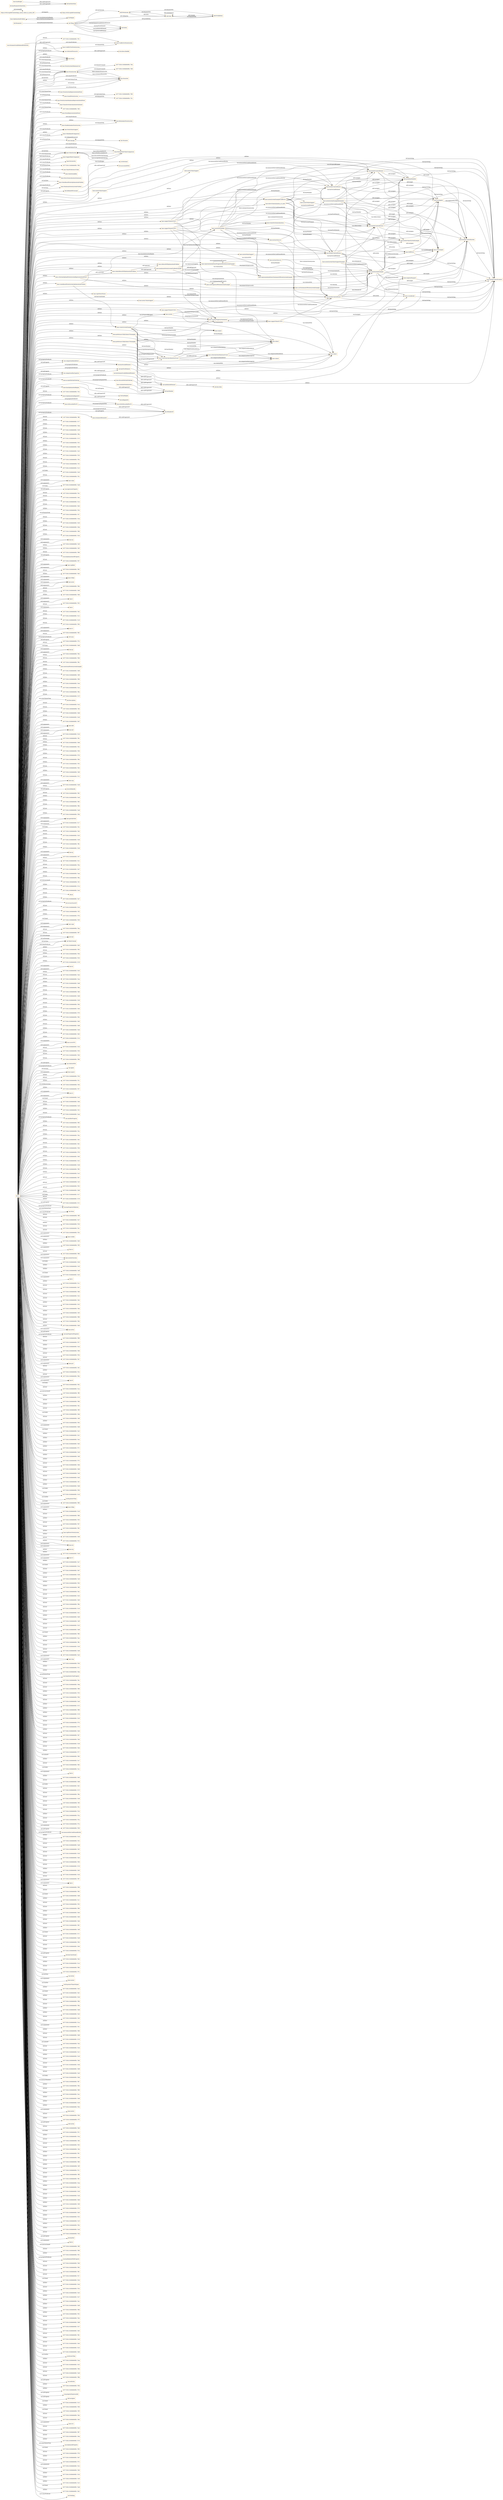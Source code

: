 digraph ar2dtool_diagram { 
rankdir=LR;
size="1501"
node [shape = rectangle, color="orange"]; "base:ConflictFreeNormSystem" "base:Norm" "base:NormSystemMinimumCost" "odrl:Permission" "-3d7732d4:18c8de8e80b:-7fcc" "base:NormSystem" "base:NormSystemRepresentationPower" "base:SoundNormSystem" "base:NormSystemMaximumRepresentationPower" "base:TransitiveGeneralizationStatement" "-3d7732d4:18c8de8e80b:-7fe0" "base:NormRepresentationPower" "base:NonRedundantNormSystem" "-3d7732d4:18c8de8e80b:-7fd0" "dul:Parameter" "base:NormValueSupport" "base:UtilityBasedComparison" "dul:Concept" "base:ValueSystem" "base:SupportRateComponent" "base:NormNet" "base:Exclusivity" "-3d7732d4:18c8de8e80b:-7fd4" "base:PartialOrderValueComparison" "base:ValuePreferenceUtility" "base:Substitutability" "base:RedundantNormSystem" "base:DirectGeneralizationStatement" "base:ValueBasedNormOptimizationProblem" "base:OptimizationProblem" "base:ConflictiveNormSystem" "base:MaximumNormSystemProblem" "odrl:Duty" "odrl:Prohibition" ; /*classes style*/
	"dul:isRelatedToConcept" -> "dul:associatedWith" [ label = "rdfs:subPropertyOf" ];
	"base:problemModeller" -> "base:borderControlContext" [ label = "dul:hasSetting" ];
	"base:normSystemExampleRedundant" -> "base:borderControlNorm5" [ label = "dul:hasMember" ];
	"base:normSystemExampleRedundant" -> "base:borderValueSystemExample" [ label = "vae:reflectsValue" ];
	"base:normSystemExampleRedundant" -> "base:borderControlNorm3" [ label = "dul:hasMember" ];
	"base:normSystemExampleRedundant" -> "base:borderControlContext" [ label = "dul:hasSetting" ];
	"base:normSystemExampleRedundant" -> "base:localAgent" [ label = "odrl:assignee" ];
	"base:normSystemExampleRedundant" -> "base:problemModeller" [ label = "odrl:assigner" ];
	"base:normSystemExampleRedundant" -> "base:visitorAgent" [ label = "odrl:assignee" ];
	"base:normSystemExampleRedundant" -> "base:borderControlSystem" [ label = "odrl:target" ];
	"base:preferenceUtilityValue2VSexample" -> "base:value2" [ label = "vae:relationWith" ];
	"base:preferenceUtilityValue2VSexample" -> "base:societyPropertyStatements" [ label = "vae:propertyExpressedAt" ];
	"base:preferenceUtilityValue2VSexample" -> "base:vsPartialOrderRelationsFrom1" [ label = "vae:isPropertyOfInferiorOf" ];
	"base:NormSystem" -> "-3d7732d4:18c8de8e80b:-7fe8" [ label = "owl:disjointUnionOf" ];
	"base:NormSystem" -> "-3d7732d4:18c8de8e80b:-7fea" [ label = "owl:disjointUnionOf" ];
	"base:supportValueN2ToV1" -> "base:value1" [ label = "vae:relationWith" ];
	"base:supportValueN2ToV1" -> "base:societyPropertyStatements" [ label = "vae:propertyExpressedAt" ];
	"base:supportValueN2ToV1" -> "base:borderControlNorm5" [ label = "vae:measuredOnConditionedEntity" ];
	"base:supportValueN2ToV1" -> "base:borderControlNorm4" [ label = "vae:measuredOnConditionedEntity" ];
	"base:supportValueN2ToV1" -> "base:borderControlNorm3" [ label = "vae:measuredOnConditionedEntity" ];
	"base:supportValueN2ToV1" -> "base:borderControlNorm2" [ label = "vae:measuredOnConditionedEntity" ];
	"base:borderControlNorm3" -> "base:borderControlContext" [ label = "dul:hasSetting" ];
	"base:borderControlNorm3" -> "base:fulfilForm" [ label = "odrl:action" ];
	"base:borderControlNorm3" -> "base:problemModeller" [ label = "odrl:assigner" ];
	"base:borderControlNorm3" -> "base:borderControlSystem" [ label = "odrl:target" ];
	"base:borderControlNorm3" -> "base:visitorAgent" [ label = "odrl:assignee" ];
	"base:borderControlNorm3" -> "base:localAgent" [ label = "odrl:assignee" ];
	"vae:comparisonHasInferior" -> "vae:hasSecondElement" [ label = "rdfs:subPropertyOf" ];
	"base:normSystemValueSupportExample" -> "base:normSystemExample" [ label = "vae:measuredOnConditionedEntity" ];
	"dul:Concept" -> "dul:Situation" [ label = "owl:disjointWith" ];
	"base:borderControlSystem" -> "base:borderControlContext" [ label = "dul:hasSetting" ];
	"base:maximumNormSystemProblemExample" -> "base:normNetExample" [ label = "base:hasOptimizationRegion" ];
	"base:maximumNormSystemProblemExample" -> "base:representationPowerPropertyOfNormSystemExample" [ label = "vae:expressesProperty" ];
	"base:maximumNormSystemProblemExample" -> "base:costPropertyOfNormSystemExample" [ label = "vae:expressesProperty" ];
	"base:representationPowerStatementOfNormSystemExample" -> "base:normSystemExample" [ label = "vae:onEntity" ];
	"base:representationPowerStatementOfNormSystemExample" -> "base:normSystemExample" [ label = "vae:interpretationOn" ];
	"base:vsPartialOrderRelationsFrom1" -> "base:value1" [ label = "vae:comparisonHasSuperior" ];
	"base:vsPartialOrderRelationsFrom1" -> "base:value4" [ label = "vae:comparisonHasInferior" ];
	"base:vsPartialOrderRelationsFrom1" -> "base:value3" [ label = "vae:comparisonHasInferior" ];
	"base:vsPartialOrderRelationsFrom1" -> "base:value2" [ label = "vae:comparisonHasInferior" ];
	"base:vsPartialOrderRelationsFrom1" -> "base:vsPartialOrderRelationsFrom4" [ label = "owl:differentFrom" ];
	"base:representationPowerPropertyOfNormSystemExample" -> "base:normSystemExample" [ label = "vae:relationWith" ];
	"base:representationPowerPropertyOfNormSystemExample" -> "base:representationPowerStatementOfNormSystemExample" [ label = "vae:propertyExpressedAt" ];
	"base:representationPowerPropertyOfNormSystemExample" -> "base:representationPowerPropertyOfNormSystemExample" [ label = "vae:isOptimizationOfProperty" ];
	"base:registerPassport" -> "base:borderControlContext" [ label = "dul:hasSetting" ];
	"https://w3id.org/def/vaeontology_moral_values_in_norm_DM" -> "https://w3id.org/def/vaeontology" [ label = "owl:imports" ];
	"https://w3id.org/def/vaeontology_moral_values_in_norm_DM" -> "https://w3id.org/def/vaeontology_moral_values_in_norm_DM" [ label = "owl:versionIRI" ];
	"vae:hasSymmetricallyRelatedElement" -> "vae:hasRelatedElement" [ label = "rdfs:subPropertyOf" ];
	"base:containsNormSystem" -> "dul:hasMember" [ label = "rdfs:subPropertyOf" ];
	"base:borderControlNorm2" -> "base:problemModeller" [ label = "odrl:assigner" ];
	"base:borderControlNorm2" -> "base:localAgent" [ label = "odrl:assignee" ];
	"base:borderControlNorm2" -> "base:visitorAgent" [ label = "odrl:assignee" ];
	"base:borderControlNorm2" -> "base:borderControlSystem" [ label = "odrl:target" ];
	"base:borderControlNorm2" -> "base:registerPassport" [ label = "odrl:action" ];
	"base:borderControlNorm2" -> "base:borderControlContext" [ label = "dul:hasSetting" ];
	"base:exclusivityn1n3" -> "base:borderControlNorm3" [ label = "vae:hasSecondElement" ];
	"base:exclusivityn1n3" -> "base:borderControlNorm1" [ label = "vae:hasFirstElement" ];
	"vae:hasFirstElement" -> "vae:hasRelatedElement" [ label = "rdfs:subPropertyOf" ];
	"base:hasOptimizationRegion" -> "dul:hasRegion" [ label = "rdfs:subPropertyOf" ];
	"base:valueBasedNormSystemOptimizationProblem" -> "base:normNetExample" [ label = "base:hasOptimizationRegion" ];
	"base:valueBasedNormSystemOptimizationProblem" -> "base:valueSystemExample" [ label = "dul:hasConstituent" ];
	"base:preferenceUtilityValue1VSexample" -> "base:value1" [ label = "vae:relationWith" ];
	"base:preferenceUtilityValue1VSexample" -> "base:societyPropertyStatements" [ label = "vae:propertyExpressedAt" ];
	"base:preferenceUtilityValue1VSexample" -> "base:vsPartialOrderRelationsFrom1" [ label = "vae:isPropertyOfSuperiorOf" ];
	"base:normNetExample" -> "base:normSystemExample" [ label = "base:containsNormSystem" ];
	"base:normNetExample" -> "base:normSystemExampleRedundant" [ label = "base:containsNormSystem" ];
	"base:normNetExample" -> "base:borderControlNorm3" [ label = "dul:hasMember" ];
	"base:normNetExample" -> "base:borderControlNorm1" [ label = "dul:hasMember" ];
	"base:normNetExample" -> "base:borderControlNorm5" [ label = "dul:hasMember" ];
	"base:normNetExample" -> "base:problemModeller" [ label = "vae:isProposedByAgent" ];
	"base:normNetExample" -> "base:borderControlNorm2" [ label = "dul:hasMember" ];
	"base:normNetExample" -> "base:transitiveGeneralizations" [ label = "dul:hasMember" ];
	"base:normNetExample" -> "base:borderControlNorm4" [ label = "dul:hasMember" ];
	"base:normNetExample" -> "base:borderControlContext" [ label = "dul:hasSetting" ];
	"base:normNetExample" -> "base:normSystemExampleConflictive" [ label = "base:containsNormSystem" ];
	"base:normNetExample" -> "base:exclusivityn1n2" [ label = "dul:hasMember" ];
	"base:costStatementOfNormSystemExample" -> "base:normSystemExample" [ label = "vae:onEntity" ];
	"base:costStatementOfNormSystemExample" -> "base:normSystemExample" [ label = "vae:interpretationOn" ];
	"vae:isRelatedElementIn" -> "dul:isDescribedBy" [ label = "rdfs:subPropertyOf" ];
	"base:society" -> "base:societyPropertyStatements" [ label = "vae:proposesStatement" ];
	"base:society" -> "base:borderControlSystem" [ label = "vae:hasAgent" ];
	"base:SoundNormSystem" -> "-3d7732d4:18c8de8e80b:-7fcc" [ label = "owl:disjointWith" ];
	"base:SoundNormSystem" -> "-3d7732d4:18c8de8e80b:-7fd0" [ label = "owl:equivalentClass" ];
	"base:borderControlNorm1" -> "base:localAgent" [ label = "odrl:assignee" ];
	"base:borderControlNorm1" -> "base:borderControlContext" [ label = "dul:hasSetting" ];
	"base:borderControlNorm1" -> "base:visitorAgent" [ label = "odrl:assignee" ];
	"base:borderControlNorm1" -> "base:crossBorder" [ label = "odrl:action" ];
	"base:borderControlNorm1" -> "base:problemModeller" [ label = "odrl:assigner" ];
	"base:borderControlNorm1" -> "base:borderControlSystem" [ label = "odrl:target" ];
	"base:borderControlNorm1" -> "base:normSystemExample" [ label = "dul:isMemberOf" ];
	"base:exclusivityn1n2" -> "base:borderControlNorm2" [ label = "vae:hasSecondElement" ];
	"base:exclusivityn1n2" -> "base:borderControlNorm1" [ label = "vae:hasFirstElement" ];
	"base:isOptimizationRegionFor" -> "dul:isRegionFor" [ label = "rdfs:subPropertyOf" ];
	"base:valueSystemExample" -> "base:vsPartialOrderRelationsFrom1" [ label = "dul:hasMember" ];
	"base:valueSystemExample" -> "base:value3" [ label = "dul:hasMember" ];
	"base:valueSystemExample" -> "base:value4" [ label = "dul:hasMember" ];
	"base:valueSystemExample" -> "base:vsPartialOrderRelationsFrom1" [ label = "base:acceptsPartialOrdering" ];
	"base:valueSystemExample" -> "base:value1" [ label = "dul:hasMember" ];
	"base:valueSystemExample" -> "base:society" [ label = "vae:isProposedByAgent" ];
	"base:valueSystemExample" -> "base:value2" [ label = "dul:hasMember" ];
	"base:valueSystemExample" -> "base:vsPartialOrderRelationsFrom4" [ label = "dul:hasMember" ];
	"vae:hasSecondElement" -> "vae:hasRelatedElement" [ label = "rdfs:subPropertyOf" ];
	"base:fulfilForm" -> "base:visitorAgent" [ label = "vae:madeByAgent" ];
	"base:fulfilForm" -> "base:borderControlContext" [ label = "dul:hasSetting" ];
	"base:fulfilForm" -> "base:localAgent" [ label = "dul:hasParticipant" ];
	"vae:hasRelatedElement" -> "dul:describes" [ label = "rdfs:subPropertyOf" ];
	"base:hasBudget" -> "dul:hasDataValue" [ label = "rdfs:subPropertyOf" ];
	"base:isDiscardedForVS" -> "base:isNotDiscardedForVS" [ label = "owl:propertyDisjointWith" ];
	"base:isDiscardedForVS" -> "dul:isMemberOf" [ label = "rdfs:subPropertyOf" ];
	"odrl:Duty" -> "odrl:Prohibition" [ label = "owl:disjointWith" ];
	"odrl:Duty" -> "odrl:Permission" [ label = "owl:disjointWith" ];
	"base:directGeneralization_n3_n4n5" -> "base:borderControlNorm5" [ label = "vae:hasSecondElement" ];
	"base:directGeneralization_n3_n4n5" -> "base:borderControlNorm4" [ label = "vae:hasSecondElement" ];
	"base:directGeneralization_n3_n4n5" -> "base:borderControlNorm3" [ label = "vae:hasFirstElement" ];
	"base:localAgent" -> "base:borderControlSystem" [ label = "vae:isAgentOfSystem" ];
	"base:localAgent" -> "base:borderControlContext" [ label = "dul:hasSetting" ];
	"base:reprPowerNorm1" -> "base:borderControlNorm1" [ label = "vae:relationWith" ];
	"base:isSubsetOfNormNet" -> "dul:isMemberOf" [ label = "rdfs:subPropertyOf" ];
	"base:discardsPartialOrdering" -> "dul:hasMember" [ label = "rdfs:subPropertyOf" ];
	"NULL" -> "-3d7732d4:18c8de8e80b:-7ff6" [ label = "rdf:rest" ];
	"NULL" -> "-3d7732d4:18c8de8e80b:-7e77" [ label = "rdf:rest" ];
	"NULL" -> "-3d7732d4:18c8de8e80b:-7eda" [ label = "rdf:first" ];
	"NULL" -> "-3d7732d4:18c8de8e80b:-7e38" [ label = "rdf:rest" ];
	"NULL" -> "-3d7732d4:18c8de8e80b:-7f0a" [ label = "rdf:first" ];
	"NULL" -> "-3d7732d4:18c8de8e80b:-7e73" [ label = "rdf:rest" ];
	"NULL" -> "-3d7732d4:18c8de8e80b:-7f25" [ label = "rdf:first" ];
	"NULL" -> "-3d7732d4:18c8de8e80b:-7e6d" [ label = "rdf:first" ];
	"NULL" -> "-3d7732d4:18c8de8e80b:-7e45" [ label = "rdf:rest" ];
	"NULL" -> "-3d7732d4:18c8de8e80b:-7f18" [ label = "rdf:first" ];
	"NULL" -> "-3d7732d4:18c8de8e80b:-7f5e" [ label = "rdf:rest" ];
	"NULL" -> "-3d7732d4:18c8de8e80b:-7f1f" [ label = "rdf:rest" ];
	"NULL" -> "base:isOptimizationRegionFor" [ label = "swrl:propertyPredicate" ];
	"NULL" -> "base:costStatementOfNormSystemExample" [ label = "rdf:first" ];
	"NULL" -> "-3d7732d4:18c8de8e80b:-7e13" [ label = "rdf:rest" ];
	"NULL" -> "base:acceptsPartialOrdering" [ label = "swrl:propertyPredicate" ];
	"NULL" -> "-3d7732d4:18c8de8e80b:-7e40" [ label = "swrl:body" ];
	"NULL" -> "-3d7732d4:18c8de8e80b:-7f2c" [ label = "rdf:rest" ];
	"NULL" -> "-3d7732d4:18c8de8e80b:-7fe0" [ label = "owl:someValuesFrom" ];
	"NULL" -> "base:crossBorder" [ label = "rdf:first" ];
	"NULL" -> "base:value" [ label = "swrl:argument2" ];
	"NULL" -> "base:NormSystem" [ label = "rdf:first" ];
	"NULL" -> "-3d7732d4:18c8de8e80b:-7ea8" [ label = "swrl:body" ];
	"NULL" -> "vae:expressesProperty" [ label = "owl:onProperty" ];
	"NULL" -> "-3d7732d4:18c8de8e80b:-7fce" [ label = "rdf:rest" ];
	"NULL" -> "base:isNotDiscardedForVS" [ label = "swrl:propertyPredicate" ];
	"NULL" -> "-3d7732d4:18c8de8e80b:-7e6c" [ label = "rdf:rest" ];
	"NULL" -> "-3d7732d4:18c8de8e80b:-7e1e" [ label = "rdf:first" ];
	"NULL" -> "base:preferenceUtilityValue2VSexample" [ label = "rdf:first" ];
	"NULL" -> "-3d7732d4:18c8de8e80b:-7eb5" [ label = "rdf:rest" ];
	"NULL" -> "-3d7732d4:18c8de8e80b:-7f54" [ label = "rdf:first" ];
	"NULL" -> "base:value2" [ label = "rdf:first" ];
	"NULL" -> "-3d7732d4:18c8de8e80b:-7fc7" [ label = "owl:allValuesFrom" ];
	"NULL" -> "-3d7732d4:18c8de8e80b:-7e3a" [ label = "rdf:rest" ];
	"NULL" -> "-3d7732d4:18c8de8e80b:-7e50" [ label = "rdf:first" ];
	"NULL" -> "-3d7732d4:18c8de8e80b:-7e8a" [ label = "rdf:rest" ];
	"NULL" -> "-3d7732d4:18c8de8e80b:-7f89" [ label = "rdf:rest" ];
	"NULL" -> "-3d7732d4:18c8de8e80b:-7e54" [ label = "rdf:first" ];
	"NULL" -> "base:nn" [ label = "swrl:argument2" ];
	"NULL" -> "-3d7732d4:18c8de8e80b:-7eef" [ label = "rdf:first" ];
	"NULL" -> "base:borderControlSystem" [ label = "rdf:first" ];
	"NULL" -> "-3d7732d4:18c8de8e80b:-7ef5" [ label = "rdf:first" ];
	"NULL" -> "-3d7732d4:18c8de8e80b:-7f96" [ label = "rdf:rest" ];
	"NULL" -> "vae:isOptimizationOfProperty" [ label = "owl:onProperty" ];
	"NULL" -> "-3d7732d4:18c8de8e80b:-7f57" [ label = "rdf:rest" ];
	"NULL" -> "base:supRate" [ label = "swrl:argument2" ];
	"NULL" -> "-3d7732d4:18c8de8e80b:-7f92" [ label = "rdf:rest" ];
	"NULL" -> "-3d7732d4:18c8de8e80b:-7eb2" [ label = "rdf:first" ];
	"NULL" -> "base:rObjni" [ label = "swrl:argument2" ];
	"NULL" -> "base:costPropertyOfNormSystemExample" [ label = "rdf:first" ];
	"NULL" -> "base:norm" [ label = "swrl:argument1" ];
	"NULL" -> "-3d7732d4:18c8de8e80b:-7f64" [ label = "rdf:rest" ];
	"NULL" -> "base:value3" [ label = "rdf:first" ];
	"NULL" -> "-3d7732d4:18c8de8e80b:-7e6b" [ label = "rdf:first" ];
	"NULL" -> "-3d7732d4:18c8de8e80b:-7f48" [ label = "rdf:first" ];
	"NULL" -> "base:t" [ label = "swrl:argument1" ];
	"NULL" -> "base:localAgent" [ label = "rdf:first" ];
	"NULL" -> "dul:isRelatedToConcept" [ label = "owl:onProperty" ];
	"NULL" -> "base:ValueSystem" [ label = "swrl:classPredicate" ];
	"NULL" -> "-3d7732d4:18c8de8e80b:-7f32" [ label = "rdf:rest" ];
	"NULL" -> "base:r" [ label = "swrl:argument1" ];
	"NULL" -> "-3d7732d4:18c8de8e80b:-7fa5" [ label = "rdf:rest" ];
	"NULL" -> "-3d7732d4:18c8de8e80b:-7e12" [ label = "rdf:first" ];
	"NULL" -> "vae:hasFirstElement" [ label = "swrl:propertyPredicate" ];
	"NULL" -> "-3d7732d4:18c8de8e80b:-7e19" [ label = "rdf:rest" ];
	"NULL" -> "-3d7732d4:18c8de8e80b:-7f00" [ label = "rdf:rest" ];
	"NULL" -> "base:v1" [ label = "swrl:argument2" ];
	"NULL" -> "-3d7732d4:18c8de8e80b:-7fb2" [ label = "rdf:rest" ];
	"NULL" -> "dul:hasMember" [ label = "swrl:propertyPredicate" ];
	"NULL" -> "rdf:value" [ label = "swrl:propertyPredicate" ];
	"NULL" -> "-3d7732d4:18c8de8e80b:-7f7e" [ label = "rdf:rest" ];
	"NULL" -> "-3d7732d4:18c8de8e80b:-7edb" [ label = "swrl:body" ];
	"NULL" -> "base:Substitutability" [ label = "swrl:classPredicate" ];
	"NULL" -> "base:pr" [ label = "swrl:argument1" ];
	"NULL" -> "-3d7732d4:18c8de8e80b:-7f4e" [ label = "rdf:first" ];
	"NULL" -> "-3d7732d4:18c8de8e80b:-7f0d" [ label = "rdf:rest" ];
	"NULL" -> "-3d7732d4:18c8de8e80b:-7f9c" [ label = "rdf:rest" ];
	"NULL" -> "base:nonSoundNormSystemExample" [ label = "rdf:first" ];
	"NULL" -> "-3d7732d4:18c8de8e80b:-7e69" [ label = "rdf:first" ];
	"NULL" -> "-3d7732d4:18c8de8e80b:-7ef6" [ label = "rdf:rest" ];
	"NULL" -> "dul:isMemberOf" [ label = "swrl:propertyPredicate" ];
	"NULL" -> "-3d7732d4:18c8de8e80b:-7f06" [ label = "rdf:first" ];
	"NULL" -> "-3d7732d4:18c8de8e80b:-7e4e" [ label = "rdf:first" ];
	"NULL" -> "-3d7732d4:18c8de8e80b:-7ece" [ label = "rdf:first" ];
	"NULL" -> "-3d7732d4:18c8de8e80b:-7f6a" [ label = "rdf:rest" ];
	"NULL" -> "base:NormSystemMaximumRepresentationPower" [ label = "owl:someValuesFrom" ];
	"NULL" -> "-3d7732d4:18c8de8e80b:-7e7f" [ label = "rdf:rest" ];
	"NULL" -> "base:Norm" [ label = "owl:someValuesFrom" ];
	"NULL" -> "dul:Description" [ label = "owl:someValuesFrom" ];
	"NULL" -> "-3d7732d4:18c8de8e80b:-7ec4" [ label = "rdf:rest" ];
	"NULL" -> "-3d7732d4:18c8de8e80b:-7faf" [ label = "rdf:rest" ];
	"NULL" -> "-3d7732d4:18c8de8e80b:-7e8d" [ label = "rdf:first" ];
	"NULL" -> "-3d7732d4:18c8de8e80b:-7e4d" [ label = "rdf:rest" ];
	"NULL" -> "-3d7732d4:18c8de8e80b:-7e97" [ label = "rdf:first" ];
	"NULL" -> "base:infe" [ label = "swrl:argument1" ];
	"NULL" -> "base:inf" [ label = "swrl:argument1" ];
	"NULL" -> "-3d7732d4:18c8de8e80b:-7e1b" [ label = "rdf:rest" ];
	"NULL" -> "base:TransitiveGeneralizationStatement" [ label = "swrl:classPredicate" ];
	"NULL" -> "base:MaximumNormSystemProblem" [ label = "owl:onClass" ];
	"NULL" -> "-3d7732d4:18c8de8e80b:-7f0c" [ label = "rdf:first" ];
	"NULL" -> "base:maximumNormSystemProblemExample" [ label = "rdf:first" ];
	"NULL" -> "base:NormNet" [ label = "owl:onClass" ];
	"NULL" -> "base:reprPowerNorm1" [ label = "rdf:first" ];
	"NULL" -> "-3d7732d4:18c8de8e80b:-7e9b" [ label = "rdf:first" ];
	"NULL" -> "base:preferenceUtilityValue1VSexample" [ label = "rdf:first" ];
	"NULL" -> "-3d7732d4:18c8de8e80b:-7f42" [ label = "rdf:first" ];
	"NULL" -> "-3d7732d4:18c8de8e80b:-7f38" [ label = "rdf:rest" ];
	"NULL" -> "-3d7732d4:18c8de8e80b:-7f7d" [ label = "rdf:first" ];
	"NULL" -> "base:UtilityBasedComparison" [ label = "swrl:classPredicate" ];
	"NULL" -> "base:normSystemExampleRedundant" [ label = "rdf:first" ];
	"NULL" -> "-3d7732d4:18c8de8e80b:-7f84" [ label = "rdf:rest" ];
	"NULL" -> "-3d7732d4:18c8de8e80b:-7f35" [ label = "rdf:first" ];
	"NULL" -> "-3d7732d4:18c8de8e80b:-7f45" [ label = "rdf:rest" ];
	"NULL" -> "-3d7732d4:18c8de8e80b:-7efd" [ label = "rdf:first" ];
	"NULL" -> "base:norm4ValueSupport" [ label = "rdf:first" ];
	"NULL" -> "base:ValueSystem" [ label = "owl:onClass" ];
	"NULL" -> "-3d7732d4:18c8de8e80b:-7f13" [ label = "rdf:rest" ];
	"NULL" -> "base:NormRepresentationPower" [ label = "swrl:classPredicate" ];
	"NULL" -> "base:sup" [ label = "swrl:argument2" ];
	"NULL" -> "-3d7732d4:18c8de8e80b:-7e48" [ label = "rdf:first" ];
	"NULL" -> "dul:isDefinedIn" [ label = "owl:onProperty" ];
	"NULL" -> "-3d7732d4:18c8de8e80b:-7fd2" [ label = "rdf:rest" ];
	"NULL" -> "-3d7732d4:18c8de8e80b:-7ee9" [ label = "rdf:first" ];
	"NULL" -> "base:RedundantNormSystem" [ label = "swrl:classPredicate" ];
	"NULL" -> "-3d7732d4:18c8de8e80b:-7f63" [ label = "rdf:first" ];
	"NULL" -> "-3d7732d4:18c8de8e80b:-7f9e" [ label = "rdf:rest" ];
	"NULL" -> "-3d7732d4:18c8de8e80b:-7ead" [ label = "rdf:rest" ];
	"NULL" -> "-3d7732d4:18c8de8e80b:-7f3b" [ label = "rdf:first" ];
	"NULL" -> "base:partialOrder" [ label = "swrl:argument2" ];
	"NULL" -> "-3d7732d4:18c8de8e80b:-7e17" [ label = "swrl:arguments" ];
	"NULL" -> "-3d7732d4:18c8de8e80b:-7f3c" [ label = "swrl:body" ];
	"NULL" -> "-3d7732d4:18c8de8e80b:-7fa0" [ label = "rdf:rest" ];
	"NULL" -> "base:supportValueN2ToV1" [ label = "rdf:first" ];
	"NULL" -> "base:value4" [ label = "rdf:first" ];
	"NULL" -> "-3d7732d4:18c8de8e80b:-7e53" [ label = "rdf:rest" ];
	"NULL" -> "-3d7732d4:18c8de8e80b:-7e56" [ label = "rdf:first" ];
	"NULL" -> "-3d7732d4:18c8de8e80b:-7f6c" [ label = "rdf:rest" ];
	"NULL" -> "-3d7732d4:18c8de8e80b:-7e3b" [ label = "rdf:first" ];
	"NULL" -> "base:nj" [ label = "swrl:argument2" ];
	"NULL" -> "-3d7732d4:18c8de8e80b:-7ef7" [ label = "rdf:first" ];
	"NULL" -> "-3d7732d4:18c8de8e80b:-7e21" [ label = "rdf:rest" ];
	"NULL" -> "-3d7732d4:18c8de8e80b:-7f3a" [ label = "rdf:rest" ];
	"NULL" -> "-3d7732d4:18c8de8e80b:-7ed7" [ label = "rdf:rest" ];
	"NULL" -> "-3d7732d4:18c8de8e80b:-7eae" [ label = "rdf:first" ];
	"NULL" -> "-3d7732d4:18c8de8e80b:-7f8a" [ label = "rdf:rest" ];
	"NULL" -> "base:NormSystem" [ label = "swrl:classPredicate" ];
	"NULL" -> "base:isDiscardedForVS" [ label = "swrl:propertyPredicate" ];
	"NULL" -> "-3d7732d4:18c8de8e80b:-7fcf" [ label = "owl:intersectionOf" ];
	"NULL" -> "-3d7732d4:18c8de8e80b:-7e7a" [ label = "rdf:first" ];
	"NULL" -> "-3d7732d4:18c8de8e80b:-7ee4" [ label = "rdf:rest" ];
	"NULL" -> "rdf:nil" [ label = "rdf:rest" ];
	"NULL" -> "-3d7732d4:18c8de8e80b:-7ea7" [ label = "rdf:first" ];
	"NULL" -> "base:vsPartialOrderRelationsFrom4" [ label = "rdf:first" ];
	"NULL" -> "dul:isConstituentOf" [ label = "swrl:propertyPredicate" ];
	"NULL" -> "-3d7732d4:18c8de8e80b:-7e2e" [ label = "rdf:rest" ];
	"NULL" -> "-3d7732d4:18c8de8e80b:-7f2f" [ label = "rdf:first" ];
	"NULL" -> "base:NonRedundantNormSystem" [ label = "rdf:first" ];
	"NULL" -> "base:criterionOptimalNormSystemRepresentationPower" [ label = "rdf:first" ];
	"NULL" -> "base:borderValueSystemExample" [ label = "rdf:first" ];
	"NULL" -> "-3d7732d4:18c8de8e80b:-7f7b" [ label = "rdf:first" ];
	"NULL" -> "-3d7732d4:18c8de8e80b:-7f26" [ label = "swrl:head" ];
	"NULL" -> "base:supe" [ label = "swrl:argument1" ];
	"NULL" -> "base:normNetExample" [ label = "rdf:first" ];
	"NULL" -> "vae:isRelatedElementIn" [ label = "swrl:propertyPredicate" ];
	"NULL" -> "-3d7732d4:18c8de8e80b:-7faa" [ label = "rdf:rest" ];
	"NULL" -> "-3d7732d4:18c8de8e80b:-7f97" [ label = "rdf:rest" ];
	"NULL" -> "owl:real" [ label = "owl:onDataRange" ];
	"NULL" -> "vae:ValueConcept" [ label = "owl:onClass" ];
	"NULL" -> "-3d7732d4:18c8de8e80b:-7e85" [ label = "rdf:first" ];
	"NULL" -> "-3d7732d4:18c8de8e80b:-7f93" [ label = "rdf:rest" ];
	"NULL" -> "-3d7732d4:18c8de8e80b:-7f5d" [ label = "rdf:first" ];
	"NULL" -> "-3d7732d4:18c8de8e80b:-7f19" [ label = "rdf:rest" ];
	"NULL" -> "vae:ValueConcept" [ label = "swrl:classPredicate" ];
	"NULL" -> "-3d7732d4:18c8de8e80b:-7e78" [ label = "rdf:first" ];
	"NULL" -> "base:ni" [ label = "swrl:argument2" ];
	"NULL" -> "base:DirectGeneralizationStatement" [ label = "swrl:classPredicate" ];
	"NULL" -> "-3d7732d4:18c8de8e80b:-7e35" [ label = "rdf:first" ];
	"NULL" -> "-3d7732d4:18c8de8e80b:-7eee" [ label = "rdf:rest" ];
	"NULL" -> "-3d7732d4:18c8de8e80b:-7eea" [ label = "rdf:rest" ];
	"NULL" -> "-3d7732d4:18c8de8e80b:-7ed6" [ label = "rdf:first" ];
	"NULL" -> "base:nn" [ label = "swrl:argument1" ];
	"NULL" -> "-3d7732d4:18c8de8e80b:-7f6b" [ label = "rdf:first" ];
	"NULL" -> "-3d7732d4:18c8de8e80b:-7fa6" [ label = "rdf:rest" ];
	"NULL" -> "base:norm1ValueSupport" [ label = "rdf:first" ];
	"NULL" -> "-3d7732d4:18c8de8e80b:-7e98" [ label = "rdf:rest" ];
	"NULL" -> "-3d7732d4:18c8de8e80b:-7e59" [ label = "rdf:rest" ];
	"NULL" -> "-3d7732d4:18c8de8e80b:-7f40" [ label = "rdf:rest" ];
	"NULL" -> "-3d7732d4:18c8de8e80b:-7e94" [ label = "rdf:rest" ];
	"NULL" -> "-3d7732d4:18c8de8e80b:-7f79" [ label = "rdf:first" ];
	"NULL" -> "base:supRate" [ label = "swrl:argument1" ];
	"NULL" -> "base:rObjni" [ label = "swrl:argument1" ];
	"NULL" -> "-3d7732d4:18c8de8e80b:-7fb3" [ label = "rdf:rest" ];
	"NULL" -> "base:fulfilForm" [ label = "rdf:first" ];
	"NULL" -> "-3d7732d4:18c8de8e80b:-7e95" [ label = "rdf:first" ];
	"NULL" -> "-3d7732d4:18c8de8e80b:-7e66" [ label = "rdf:rest" ];
	"NULL" -> "-3d7732d4:18c8de8e80b:-7eeb" [ label = "rdf:first" ];
	"NULL" -> "-3d7732d4:18c8de8e80b:-7e62" [ label = "rdf:rest" ];
	"NULL" -> "-3d7732d4:18c8de8e80b:-7e7e" [ label = "rdf:first" ];
	"NULL" -> "base:normNVS" [ label = "swrl:argument2" ];
	"NULL" -> "base:normNVS" [ label = "swrl:argument1" ];
	"NULL" -> "-3d7732d4:18c8de8e80b:-7e34" [ label = "rdf:rest" ];
	"NULL" -> "-3d7732d4:18c8de8e80b:-7f29" [ label = "rdf:first" ];
	"NULL" -> "-3d7732d4:18c8de8e80b:-7f4d" [ label = "rdf:rest" ];
	"NULL" -> "-3d7732d4:18c8de8e80b:-7f9d" [ label = "rdf:rest" ];
	"NULL" -> "base:ConflictiveNormSystem" [ label = "rdf:first" ];
	"NULL" -> "vae:relationWith" [ label = "owl:onProperty" ];
	"NULL" -> "base:ValueBasedNormOptimizationProblem" [ label = "owl:onClass" ];
	"NULL" -> "base:borderControlNorm3" [ label = "rdf:first" ];
	"NULL" -> "vae:Agent" [ label = "owl:onClass" ];
	"NULL" -> "base:supval" [ label = "swrl:argument2" ];
	"NULL" -> "-3d7732d4:18c8de8e80b:-7f1b" [ label = "rdf:rest" ];
	"NULL" -> "base:NormNet" [ label = "owl:allValuesFrom" ];
	"NULL" -> "base:valueBasedNormSystemOptimizationProblem" [ label = "rdf:first" ];
	"NULL" -> "-3d7732d4:18c8de8e80b:-7f1c" [ label = "rdf:first" ];
	"NULL" -> "-3d7732d4:18c8de8e80b:-7fc6" [ label = "owl:withRestrictions" ];
	"NULL" -> "-3d7732d4:18c8de8e80b:-7f37" [ label = "rdf:first" ];
	"NULL" -> "base:vs" [ label = "swrl:argument2" ];
	"NULL" -> "base:vs" [ label = "swrl:argument1" ];
	"NULL" -> "-3d7732d4:18c8de8e80b:-7ec0" [ label = "swrl:head" ];
	"NULL" -> "-3d7732d4:18c8de8e80b:-7e9e" [ label = "rdf:rest" ];
	"NULL" -> "-3d7732d4:18c8de8e80b:-7e2f" [ label = "rdf:first" ];
	"NULL" -> "-3d7732d4:18c8de8e80b:-7fc5" [ label = "rdf:first" ];
	"NULL" -> "-3d7732d4:18c8de8e80b:-7ea4" [ label = "rdf:rest" ];
	"NULL" -> "vae:satisfiesProperty" [ label = "swrl:propertyPredicate" ];
	"NULL" -> "-3d7732d4:18c8de8e80b:-7f65" [ label = "rdf:first" ];
	"NULL" -> "base:societyPropertyStatements" [ label = "rdf:first" ];
	"NULL" -> "-3d7732d4:18c8de8e80b:-7ef0" [ label = "rdf:rest" ];
	"NULL" -> "-3d7732d4:18c8de8e80b:-7fca" [ label = "rdf:rest" ];
	"NULL" -> "-3d7732d4:18c8de8e80b:-7f4a" [ label = "rdf:first" ];
	"NULL" -> "-3d7732d4:18c8de8e80b:-7e61" [ label = "rdf:first" ];
	"NULL" -> "-3d7732d4:18c8de8e80b:-7eb1" [ label = "rdf:rest" ];
	"NULL" -> "base:Exclusivity" [ label = "swrl:classPredicate" ];
	"NULL" -> "base:ValueSystem" [ label = "owl:someValuesFrom" ];
	"NULL" -> "-3d7732d4:18c8de8e80b:-7f58" [ label = "rdf:first" ];
	"NULL" -> "-3d7732d4:18c8de8e80b:-7f78" [ label = "rdf:rest" ];
	"NULL" -> "-3d7732d4:18c8de8e80b:-7e65" [ label = "rdf:first" ];
	"NULL" -> "-3d7732d4:18c8de8e80b:-7e22" [ label = "rdf:first" ];
	"NULL" -> "-3d7732d4:18c8de8e80b:-7e3d" [ label = "rdf:first" ];
	"NULL" -> "-3d7732d4:18c8de8e80b:-7f85" [ label = "rdf:rest" ];
	"NULL" -> "-3d7732d4:18c8de8e80b:-7ec3" [ label = "rdf:first" ];
	"NULL" -> "-3d7732d4:18c8de8e80b:-7f07" [ label = "rdf:rest" ];
	"NULL" -> "-3d7732d4:18c8de8e80b:-7ecf" [ label = "rdf:rest" ];
	"NULL" -> "-3d7732d4:18c8de8e80b:-7f53" [ label = "rdf:rest" ];
	"NULL" -> "-3d7732d4:18c8de8e80b:-7eb6" [ label = "rdf:first" ];
	"NULL" -> "base:hasOptimizationRegion" [ label = "owl:onProperty" ];
	"NULL" -> "-3d7732d4:18c8de8e80b:-7e27" [ label = "swrl:body" ];
	"NULL" -> "-3d7732d4:18c8de8e80b:-7e79" [ label = "rdf:rest" ];
	"NULL" -> "-3d7732d4:18c8de8e80b:-7e7c" [ label = "rdf:first" ];
	"NULL" -> "vae:hasPropertyOfInferior" [ label = "owl:onProperty" ];
	"NULL" -> "vae:Norm" [ label = "owl:someValuesFrom" ];
	"NULL" -> "-3d7732d4:18c8de8e80b:-7f9f" [ label = "rdf:rest" ];
	"NULL" -> "-3d7732d4:18c8de8e80b:-7e47" [ label = "rdf:rest" ];
	"NULL" -> "-3d7732d4:18c8de8e80b:-7f16" [ label = "rdf:first" ];
	"NULL" -> "-3d7732d4:18c8de8e80b:-7fa1" [ label = "rdf:rest" ];
	"NULL" -> "base:NormNet" [ label = "swrl:classPredicate" ];
	"NULL" -> "-3d7732d4:18c8de8e80b:-7f2e" [ label = "rdf:rest" ];
	"NULL" -> "base:vutility" [ label = "swrl:argument2" ];
	"NULL" -> "-3d7732d4:18c8de8e80b:-7e83" [ label = "rdf:first" ];
	"NULL" -> "base:sup" [ label = "swrl:argument1" ];
	"NULL" -> "-3d7732d4:18c8de8e80b:-7f5f" [ label = "rdf:first" ];
	"NULL" -> "base:cs" [ label = "swrl:argument1" ];
	"NULL" -> "-3d7732d4:18c8de8e80b:-7f8b" [ label = "rdf:rest" ];
	"NULL" -> "base:normOrSystem" [ label = "swrl:argument1" ];
	"NULL" -> "-3d7732d4:18c8de8e80b:-7e5b" [ label = "swrl:body" ];
	"NULL" -> "-3d7732d4:18c8de8e80b:-7e5f" [ label = "rdf:first" ];
	"NULL" -> "base:ConflictFreeNormSystem" [ label = "rdf:first" ];
	"NULL" -> "-3d7732d4:18c8de8e80b:-7edf" [ label = "rdf:first" ];
	"NULL" -> "-3d7732d4:18c8de8e80b:-7e43" [ label = "swrl:head" ];
	"NULL" -> "base:exclusivityn1n3" [ label = "rdf:first" ];
	"NULL" -> "base:c" [ label = "swrl:argument2" ];
	"NULL" -> "-3d7732d4:18c8de8e80b:-7e1c" [ label = "rdf:first" ];
	"NULL" -> "-3d7732d4:18c8de8e80b:-7eb7" [ label = "rdf:rest" ];
	"NULL" -> "base:Norm" [ label = "owl:allValuesFrom" ];
	"NULL" -> "base:nj" [ label = "swrl:argument1" ];
	"NULL" -> "-3d7732d4:18c8de8e80b:-7fdd" [ label = "rdf:rest" ];
	"NULL" -> "base:borderControlNorm4" [ label = "rdf:first" ];
	"NULL" -> "-3d7732d4:18c8de8e80b:-7e3c" [ label = "rdf:rest" ];
	"NULL" -> "-3d7732d4:18c8de8e80b:-7e8c" [ label = "rdf:rest" ];
	"NULL" -> "-3d7732d4:18c8de8e80b:-7e52" [ label = "rdf:first" ];
	"NULL" -> "-3d7732d4:18c8de8e80b:-7fab" [ label = "rdf:rest" ];
	"NULL" -> "-3d7732d4:18c8de8e80b:-7ef3" [ label = "rdf:first" ];
	"NULL" -> "-3d7732d4:18c8de8e80b:-7f98" [ label = "rdf:rest" ];
	"NULL" -> "-3d7732d4:18c8de8e80b:-7f94" [ label = "rdf:rest" ];
	"NULL" -> "-3d7732d4:18c8de8e80b:-7eb0" [ label = "rdf:first" ];
	"NULL" -> "base:infval" [ label = "rdf:first" ];
	"NULL" -> "vae:hasPropertyOfSuperior" [ label = "owl:onProperty" ];
	"NULL" -> "-3d7732d4:18c8de8e80b:-7f66" [ label = "rdf:rest" ];
	"NULL" -> "-3d7732d4:18c8de8e80b:-7f27" [ label = "rdf:rest" ];
	"NULL" -> "-3d7732d4:18c8de8e80b:-7ea3" [ label = "rdf:first" ];
	"NULL" -> "base:NormNet" [ label = "owl:someValuesFrom" ];
	"NULL" -> "base:value1" [ label = "rdf:first" ];
	"NULL" -> "base:borderControlNorm5" [ label = "rdf:first" ];
	"NULL" -> "vae:comparisonHasInferior" [ label = "swrl:propertyPredicate" ];
	"NULL" -> "base:problemModeller" [ label = "rdf:first" ];
	"NULL" -> "-3d7732d4:18c8de8e80b:-7f46" [ label = "rdf:first" ];
	"NULL" -> "base:value" [ label = "swrl:argument1" ];
	"NULL" -> "-3d7732d4:18c8de8e80b:-7f34" [ label = "rdf:rest" ];
	"NULL" -> "-3d7732d4:18c8de8e80b:-7fa7" [ label = "rdf:rest" ];
	"NULL" -> "base:pr2" [ label = "swrl:argument1" ];
	"NULL" -> "-3d7732d4:18c8de8e80b:-7efc" [ label = "rdf:rest" ];
	"NULL" -> "-3d7732d4:18c8de8e80b:-7f1e" [ label = "rdf:first" ];
	"NULL" -> "base:inf" [ label = "swrl:argument2" ];
	"NULL" -> "-3d7732d4:18c8de8e80b:-7fb4" [ label = "rdf:rest" ];
	"NULL" -> "base:b" [ label = "swrl:argument2" ];
	"NULL" -> "base:SupportRateComponent" [ label = "swrl:classPredicate" ];
	"NULL" -> "-3d7732d4:18c8de8e80b:-7f02" [ label = "swrl:body" ];
	"NULL" -> "-3d7732d4:18c8de8e80b:-7eca" [ label = "rdf:rest" ];
	"NULL" -> "-3d7732d4:18c8de8e80b:-7ff8" [ label = "owl:intersectionOf" ];
	"NULL" -> "base:vsPartialOrderRelationsFrom1" [ label = "rdf:first" ];
	"NULL" -> "vae:hasSecondElement" [ label = "swrl:propertyPredicate" ];
	"NULL" -> "-3d7732d4:18c8de8e80b:-7e70" [ label = "rdf:first" ];
	"NULL" -> "-3d7732d4:18c8de8e80b:-7f8d" [ label = "rdf:rest" ];
	"NULL" -> "base:t" [ label = "swrl:argument2" ];
	"NULL" -> "-3d7732d4:18c8de8e80b:-7f4c" [ label = "rdf:first" ];
	"NULL" -> "-3d7732d4:18c8de8e80b:-7f0f" [ label = "rdf:rest" ];
	"NULL" -> "base:partialOrder" [ label = "swrl:argument1" ];
	"NULL" -> "-3d7732d4:18c8de8e80b:-7e6e" [ label = "swrl:body" ];
	"NULL" -> "base:valueSystemExample" [ label = "rdf:first" ];
	"NULL" -> "-3d7732d4:18c8de8e80b:-7ef8" [ label = "rdf:rest" ];
	"NULL" -> "-3d7732d4:18c8de8e80b:-7f04" [ label = "rdf:first" ];
	"NULL" -> "-3d7732d4:18c8de8e80b:-7e88" [ label = "swrl:arguments" ];
	"NULL" -> "-3d7732d4:18c8de8e80b:-7ee2" [ label = "swrl:head" ];
	"NULL" -> "-3d7732d4:18c8de8e80b:-7e31" [ label = "rdf:first" ];
	"NULL" -> "-3d7732d4:18c8de8e80b:-7e4c" [ label = "rdf:first" ];
	"NULL" -> "base:PartialOrderValueComparison" [ label = "swrl:classPredicate" ];
	"NULL" -> "-3d7732d4:18c8de8e80b:-7ed2" [ label = "rdf:first" ];
	"NULL" -> "base:claimIsResultOfOptimizationProblem" [ label = "rdf:first" ];
	"NULL" -> "-3d7732d4:18c8de8e80b:-7f71" [ label = "rdf:first" ];
	"NULL" -> "-3d7732d4:18c8de8e80b:-7ec6" [ label = "rdf:rest" ];
	"NULL" -> "-3d7732d4:18c8de8e80b:-7ebf" [ label = "rdf:first" ];
	"NULL" -> "base:pr" [ label = "swrl:argument2" ];
	"NULL" -> "-3d7732d4:18c8de8e80b:-7f75" [ label = "rdf:first" ];
	"NULL" -> "-3d7732d4:18c8de8e80b:-7e8e" [ label = "rdf:rest" ];
	"NULL" -> "-3d7732d4:18c8de8e80b:-7e8b" [ label = "rdf:first" ];
	"NULL" -> "-3d7732d4:18c8de8e80b:-7e4f" [ label = "rdf:rest" ];
	"NULL" -> "-3d7732d4:18c8de8e80b:-7ed3" [ label = "rdf:rest" ];
	"NULL" -> "base:NormSystemRepresentationPower" [ label = "owl:someValuesFrom" ];
	"NULL" -> "base:normOrSystem" [ label = "swrl:argument2" ];
	"NULL" -> "-3d7732d4:18c8de8e80b:-7ef1" [ label = "rdf:first" ];
	"NULL" -> "-3d7732d4:18c8de8e80b:-7eb8" [ label = "rdf:first" ];
	"NULL" -> "base:norm3ValueSupport" [ label = "rdf:first" ];
	"NULL" -> "-3d7732d4:18c8de8e80b:-7f59" [ label = "swrl:body" ];
	"NULL" -> "base:borderControlContext" [ label = "rdf:first" ];
	"NULL" -> "-3d7732d4:18c8de8e80b:-7e1d" [ label = "rdf:rest" ];
	"NULL" -> "swrlb:greaterThan" [ label = "swrl:builtin" ];
	"NULL" -> "base:NormSystemMinimumCost" [ label = "owl:someValuesFrom" ];
	"NULL" -> "base:v1" [ label = "swrl:argument1" ];
	"NULL" -> "-3d7732d4:18c8de8e80b:-7f80" [ label = "swrl:body" ];
	"NULL" -> "vae:comparisonHasSuperior" [ label = "owl:onProperty" ];
	"NULL" -> "base:rObjnj" [ label = "swrl:argument2" ];
	"NULL" -> "base:rObjnj" [ label = "swrl:argument1" ];
	"NULL" -> "-3d7732d4:18c8de8e80b:-7e18" [ label = "rdf:first" ];
	"NULL" -> "-3d7732d4:18c8de8e80b:-7f86" [ label = "rdf:rest" ];
	"NULL" -> "-3d7732d4:18c8de8e80b:-7f33" [ label = "rdf:first" ];
	"NULL" -> "-3d7732d4:18c8de8e80b:-7f47" [ label = "rdf:rest" ];
	"NULL" -> "-3d7732d4:18c8de8e80b:-7f82" [ label = "rdf:rest" ];
	"NULL" -> "base:repPowerNormSystem" [ label = "rdf:first" ];
	"NULL" -> "-3d7732d4:18c8de8e80b:-7e89" [ label = "rdf:first" ];
	"NULL" -> "-3d7732d4:18c8de8e80b:-7f15" [ label = "rdf:rest" ];
	"NULL" -> "base:rni" [ label = "rdf:first" ];
	"NULL" -> "base:NormSystem" [ label = "owl:someValuesFrom" ];
	"NULL" -> "base:rnj" [ label = "swrl:argument2" ];
	"NULL" -> "-3d7732d4:18c8de8e80b:-7e46" [ label = "rdf:first" ];
	"NULL" -> "base:v2" [ label = "swrl:argument2" ];
	"NULL" -> "-3d7732d4:18c8de8e80b:-7ee7" [ label = "rdf:first" ];
	"NULL" -> "-3d7732d4:18c8de8e80b:-7e2a" [ label = "swrl:head" ];
	"NULL" -> "vae:relationWith" [ label = "swrl:propertyPredicate" ];
	"NULL" -> "-3d7732d4:18c8de8e80b:-7e87" [ label = "rdf:rest" ];
	"NULL" -> "-3d7732d4:18c8de8e80b:-7e39" [ label = "rdf:first" ];
	"NULL" -> "base:isResultOfOptimizationProblem" [ label = "rdf:first" ];
	"NULL" -> "-3d7732d4:18c8de8e80b:-7eaf" [ label = "rdf:rest" ];
	"NULL" -> "-3d7732d4:18c8de8e80b:-7f50" [ label = "rdf:first" ];
	"NULL" -> "base:borderControlNorm2" [ label = "rdf:first" ];
	"NULL" -> "-3d7732d4:18c8de8e80b:-7f6f" [ label = "rdf:first" ];
	"NULL" -> "-3d7732d4:18c8de8e80b:-7fa2" [ label = "rdf:rest" ];
	"NULL" -> "-3d7732d4:18c8de8e80b:-7e55" [ label = "rdf:rest" ];
	"NULL" -> "-3d7732d4:18c8de8e80b:-7e90" [ label = "rdf:rest" ];
	"NULL" -> "-3d7732d4:18c8de8e80b:-7f6e" [ label = "rdf:rest" ];
	"NULL" -> "-3d7732d4:18c8de8e80b:-7e16" [ label = "rdf:rest" ];
	"NULL" -> "-3d7732d4:18c8de8e80b:-7e51" [ label = "rdf:rest" ];
	"NULL" -> "-3d7732d4:18c8de8e80b:-7ed0" [ label = "rdf:first" ];
	"NULL" -> "base:rnj" [ label = "rdf:first" ];
	"NULL" -> "-3d7732d4:18c8de8e80b:-7e8f" [ label = "rdf:first" ];
	"NULL" -> "base:Norm" [ label = "rdf:first" ];
	"NULL" -> "-3d7732d4:18c8de8e80b:-7e23" [ label = "rdf:rest" ];
	"NULL" -> "-3d7732d4:18c8de8e80b:-7ed9" [ label = "rdf:rest" ];
	"NULL" -> "-3d7732d4:18c8de8e80b:-7f60" [ label = "swrl:head" ];
	"NULL" -> "-3d7732d4:18c8de8e80b:-7eac" [ label = "rdf:first" ];
	"NULL" -> "-3d7732d4:18c8de8e80b:-7f8c" [ label = "rdf:rest" ];
	"NULL" -> "-3d7732d4:18c8de8e80b:-7e30" [ label = "rdf:rest" ];
	"NULL" -> "-3d7732d4:18c8de8e80b:-7ee6" [ label = "rdf:rest" ];
	"NULL" -> "-3d7732d4:18c8de8e80b:-7ea5" [ label = "rdf:first" ];
	"NULL" -> "base:vmp" [ label = "swrl:argument2" ];
	"NULL" -> "-3d7732d4:18c8de8e80b:-7f2d" [ label = "rdf:first" ];
	"NULL" -> "-3d7732d4:18c8de8e80b:-7f12" [ label = "rdf:first" ];
	"NULL" -> "-3d7732d4:18c8de8e80b:-7eba" [ label = "rdf:first" ];
	"NULL" -> "base:rni" [ label = "swrl:argument2" ];
	"NULL" -> "base:NormSystem" [ label = "owl:allValuesFrom" ];
	"NULL" -> "vae:QuantitativeVaeProperty" [ label = "owl:allValuesFrom" ];
	"NULL" -> "-3d7732d4:18c8de8e80b:-7fac" [ label = "rdf:rest" ];
	"NULL" -> "base:ValuePreferenceUtility" [ label = "swrl:classPredicate" ];
	"NULL" -> "-3d7732d4:18c8de8e80b:-7e9a" [ label = "rdf:rest" ];
	"NULL" -> "-3d7732d4:18c8de8e80b:-7f99" [ label = "rdf:rest" ];
	"NULL" -> "-3d7732d4:18c8de8e80b:-7f20" [ label = "rdf:first" ];
	"NULL" -> "-3d7732d4:18c8de8e80b:-7f5b" [ label = "rdf:first" ];
	"NULL" -> "-3d7732d4:18c8de8e80b:-7ea0" [ label = "rdf:rest" ];
	"NULL" -> "-3d7732d4:18c8de8e80b:-7e72" [ label = "rdf:first" ];
	"NULL" -> "base:representationPowerStatementOfNormSystemExample" [ label = "rdf:first" ];
	"NULL" -> "-3d7732d4:18c8de8e80b:-7f69" [ label = "rdf:first" ];
	"NULL" -> "-3d7732d4:18c8de8e80b:-7e76" [ label = "rdf:first" ];
	"NULL" -> "base:infval" [ label = "swrl:argument2" ];
	"NULL" -> "owl:real" [ label = "owl:onDatatype" ];
	"NULL" -> "-3d7732d4:18c8de8e80b:-7e33" [ label = "rdf:first" ];
	"NULL" -> "-3d7732d4:18c8de8e80b:-7f74" [ label = "rdf:rest" ];
	"NULL" -> "-3d7732d4:18c8de8e80b:-7f70" [ label = "rdf:rest" ];
	"NULL" -> "-3d7732d4:18c8de8e80b:-7ed4" [ label = "rdf:first" ];
	"NULL" -> "-3d7732d4:18c8de8e80b:-7fe7" [ label = "rdf:rest" ];
	"NULL" -> "-3d7732d4:18c8de8e80b:-7fa8" [ label = "rdf:rest" ];
	"NULL" -> "-3d7732d4:18c8de8e80b:-7e26" [ label = "rdf:first" ];
	"NULL" -> "base:NormSystem" [ label = "owl:onClass" ];
	"NULL" -> "-3d7732d4:18c8de8e80b:-7ebe" [ label = "rdf:rest" ];
	"NULL" -> "-3d7732d4:18c8de8e80b:-7f77" [ label = "rdf:first" ];
	"NULL" -> "-3d7732d4:18c8de8e80b:-7fd3" [ label = "owl:unionOf" ];
	"NULL" -> "-3d7732d4:18c8de8e80b:-7ec7" [ label = "rdf:first" ];
	"NULL" -> "base:normSystemExampleConflictive" [ label = "rdf:first" ];
	"NULL" -> "-3d7732d4:18c8de8e80b:-7fb5" [ label = "rdf:rest" ];
	"NULL" -> "vae:Norm" [ label = "swrl:classPredicate" ];
	"NULL" -> "-3d7732d4:18c8de8e80b:-7ecc" [ label = "swrl:body" ];
	"NULL" -> "base:a" [ label = "swrl:argument2" ];
	"NULL" -> "-3d7732d4:18c8de8e80b:-7e93" [ label = "rdf:first" ];
	"NULL" -> "-3d7732d4:18c8de8e80b:-7e68" [ label = "rdf:rest" ];
	"NULL" -> "dul:isMemberOf" [ label = "owl:onProperty" ];
	"NULL" -> "base:supportValueN1ToV1" [ label = "rdf:first" ];
	"NULL" -> "dul:hasMember" [ label = "owl:onProperty" ];
	"NULL" -> "-3d7732d4:18c8de8e80b:-7e81" [ label = "swrl:body" ];
	"NULL" -> "-3d7732d4:18c8de8e80b:-7e75" [ label = "rdf:rest" ];
	"NULL" -> "-3d7732d4:18c8de8e80b:-7f8e" [ label = "rdf:rest" ];
	"NULL" -> "-3d7732d4:18c8de8e80b:-7e36" [ label = "rdf:rest" ];
	"NULL" -> "-3d7732d4:18c8de8e80b:-7f4f" [ label = "rdf:rest" ];
	"NULL" -> "-3d7732d4:18c8de8e80b:-7f5c" [ label = "rdf:rest" ];
	"NULL" -> "-3d7732d4:18c8de8e80b:-7f1d" [ label = "rdf:rest" ];
	"NULL" -> "base:representationPowerPropertyOfNormSystemExample" [ label = "rdf:first" ];
	"NULL" -> "base:supportValueN1ToV2" [ label = "rdf:first" ];
	"NULL" -> "-3d7732d4:18c8de8e80b:-7f1a" [ label = "rdf:first" ];
	"NULL" -> "-3d7732d4:18c8de8e80b:-7f2a" [ label = "rdf:rest" ];
	"NULL" -> "base:ni" [ label = "swrl:argument1" ];
	"NULL" -> "-3d7732d4:18c8de8e80b:-7f7a" [ label = "rdf:rest" ];
	"NULL" -> "-3d7732d4:18c8de8e80b:-7f28" [ label = "swrl:arguments" ];
	"NULL" -> "vae:measuredOnConditionedEntity" [ label = "owl:onProperty" ];
	"NULL" -> "base:SoundNormSystem" [ label = "owl:allValuesFrom" ];
	"NULL" -> "-3d7732d4:18c8de8e80b:-7e2d" [ label = "rdf:first" ];
	"NULL" -> "-3d7732d4:18c8de8e80b:-7fc3" [ label = "rdf:first" ];
	"NULL" -> "-3d7732d4:18c8de8e80b:-7ea6" [ label = "rdf:rest" ];
	"NULL" -> "vae:hasPropertyOfInferior" [ label = "swrl:propertyPredicate" ];
	"NULL" -> "-3d7732d4:18c8de8e80b:-7ef2" [ label = "rdf:rest" ];
	"NULL" -> "base:transitiveGeneralizations" [ label = "rdf:first" ];
	"NULL" -> "-3d7732d4:18c8de8e80b:-7e2b" [ label = "rdf:rest" ];
	"NULL" -> "-3d7732d4:18c8de8e80b:-7eb3" [ label = "rdf:rest" ];
	"NULL" -> "-3d7732d4:18c8de8e80b:-7f56" [ label = "rdf:first" ];
	"NULL" -> "-3d7732d4:18c8de8e80b:-7e7b" [ label = "rdf:rest" ];
	"NULL" -> "-3d7732d4:18c8de8e80b:-7e63" [ label = "rdf:first" ];
	"NULL" -> "-3d7732d4:18c8de8e80b:-7e20" [ label = "rdf:first" ];
	"NULL" -> "-3d7732d4:18c8de8e80b:-7f87" [ label = "rdf:rest" ];
	"NULL" -> "base:s" [ label = "swrl:argument2" ];
	"NULL" -> "base:s" [ label = "swrl:argument1" ];
	"NULL" -> "-3d7732d4:18c8de8e80b:-7f09" [ label = "rdf:rest" ];
	"NULL" -> "-3d7732d4:18c8de8e80b:-7f83" [ label = "rdf:rest" ];
	"NULL" -> "-3d7732d4:18c8de8e80b:-7e86" [ label = "swrl:head" ];
	"NULL" -> "-3d7732d4:18c8de8e80b:-7ec1" [ label = "rdf:first" ];
	"NULL" -> "-3d7732d4:18c8de8e80b:-7f55" [ label = "rdf:rest" ];
	"NULL" -> "-3d7732d4:18c8de8e80b:-7f90" [ label = "rdf:rest" ];
	"NULL" -> "-3d7732d4:18c8de8e80b:-7eb4" [ label = "rdf:first" ];
	"NULL" -> "-3d7732d4:18c8de8e80b:-7e80" [ label = "rdf:first" ];
	"NULL" -> "-3d7732d4:18c8de8e80b:-7ede" [ label = "rdf:rest" ];
	"NULL" -> "-3d7732d4:18c8de8e80b:-7f62" [ label = "rdf:rest" ];
	"NULL" -> "rdf:value" [ label = "owl:onProperty" ];
	"NULL" -> "-3d7732d4:18c8de8e80b:-7e9f" [ label = "rdf:first" ];
	"NULL" -> "-3d7732d4:18c8de8e80b:-7e71" [ label = "swrl:head" ];
	"NULL" -> "-3d7732d4:18c8de8e80b:-7e49" [ label = "rdf:rest" ];
	"NULL" -> "-3d7732d4:18c8de8e80b:-7f30" [ label = "rdf:rest" ];
	"NULL" -> "-3d7732d4:18c8de8e80b:-7e84" [ label = "rdf:rest" ];
	"NULL" -> "-3d7732d4:18c8de8e80b:-7f14" [ label = "rdf:first" ];
	"NULL" -> "dul:hasConstituent" [ label = "owl:onProperty" ];
	"NULL" -> "-3d7732d4:18c8de8e80b:-7fa3" [ label = "rdf:rest" ];
	"NULL" -> "-3d7732d4:18c8de8e80b:-7e14" [ label = "rdf:first" ];
	"NULL" -> "vae:comparisonHasInferior" [ label = "owl:onProperty" ];
	"NULL" -> "-3d7732d4:18c8de8e80b:-7fb0" [ label = "rdf:rest" ];
	"NULL" -> "-3d7732d4:18c8de8e80b:-7f7c" [ label = "rdf:rest" ];
	"NULL" -> "vae:Action" [ label = "owl:onClass" ];
	"NULL" -> "base:norm2" [ label = "swrl:argument2" ];
	"NULL" -> "base:v2" [ label = "swrl:argument1" ];
	"NULL" -> "swrlb:greaterThanOrEqual" [ label = "swrl:builtin" ];
	"NULL" -> "vae:hasPropertyOfSuperior" [ label = "swrl:propertyPredicate" ];
	"NULL" -> "-3d7732d4:18c8de8e80b:-7e42" [ label = "rdf:first" ];
	"NULL" -> "-3d7732d4:18c8de8e80b:-7ed1" [ label = "swrl:head" ];
	"NULL" -> "-3d7732d4:18c8de8e80b:-7e5d" [ label = "rdf:first" ];
	"NULL" -> "-3d7732d4:18c8de8e80b:-7f0b" [ label = "rdf:rest" ];
	"NULL" -> "-3d7732d4:18c8de8e80b:-7f9a" [ label = "rdf:rest" ];
	"NULL" -> "-3d7732d4:18c8de8e80b:-7edd" [ label = "rdf:first" ];
	"NULL" -> "-3d7732d4:18c8de8e80b:-7ee3" [ label = "rdf:first" ];
	"NULL" -> "base:visitorAgent" [ label = "rdf:first" ];
	"NULL" -> "-3d7732d4:18c8de8e80b:-7ef4" [ label = "rdf:rest" ];
	"NULL" -> "-3d7732d4:18c8de8e80b:-7e1a" [ label = "rdf:first" ];
	"NULL" -> "-3d7732d4:18c8de8e80b:-7f41" [ label = "swrl:arguments" ];
	"NULL" -> "-3d7732d4:18c8de8e80b:-7f08" [ label = "rdf:first" ];
	"NULL" -> "-3d7732d4:18c8de8e80b:-7eb9" [ label = "rdf:rest" ];
	"NULL" -> "-3d7732d4:18c8de8e80b:-7e7d" [ label = "rdf:rest" ];
	"NULL" -> "base:ValueBasedNormOptimizationProblem" [ label = "swrl:classPredicate" ];
	"NULL" -> "-3d7732d4:18c8de8e80b:-7fcb" [ label = "owl:unionOf" ];
	"NULL" -> "-3d7732d4:18c8de8e80b:-7e3e" [ label = "rdf:rest" ];
	"NULL" -> "-3d7732d4:18c8de8e80b:-7ec2" [ label = "rdf:rest" ];
	"NULL" -> "-3d7732d4:18c8de8e80b:-7ec9" [ label = "rdf:first" ];
	"NULL" -> "-3d7732d4:18c8de8e80b:-7fad" [ label = "rdf:rest" ];
	"NULL" -> "-3d7732d4:18c8de8e80b:-7e4b" [ label = "rdf:rest" ];
	"NULL" -> "-3d7732d4:18c8de8e80b:-7e99" [ label = "rdf:first" ];
	"NULL" -> "-3d7732d4:18c8de8e80b:-7ee0" [ label = "rdf:rest" ];
	"NULL" -> "-3d7732d4:18c8de8e80b:-7ebb" [ label = "swrl:body" ];
	"NULL" -> "base:exclusivityn1n2" [ label = "rdf:first" ];
	"NULL" -> "-3d7732d4:18c8de8e80b:-7fb7" [ label = "owl:distinctMembers" ];
	"NULL" -> "base:norm2ValueSupport" [ label = "rdf:first" ];
	"NULL" -> "-3d7732d4:18c8de8e80b:-7f0e" [ label = "rdf:first" ];
	"NULL" -> "-3d7732d4:18c8de8e80b:-7f68" [ label = "rdf:rest" ];
	"NULL" -> "-3d7732d4:18c8de8e80b:-7ea1" [ label = "rdf:first" ];
	"NULL" -> "-3d7732d4:18c8de8e80b:-7e9d" [ label = "rdf:first" ];
	"NULL" -> "-3d7732d4:18c8de8e80b:-7e29" [ label = "rdf:first" ];
	"NULL" -> "-3d7732d4:18c8de8e80b:-7f44" [ label = "rdf:first" ];
	"NULL" -> "base:norm1" [ label = "swrl:argument2" ];
	"NULL" -> "base:registerPassport" [ label = "rdf:first" ];
	"NULL" -> "-3d7732d4:18c8de8e80b:-7f36" [ label = "rdf:rest" ];
	"NULL" -> "-3d7732d4:18c8de8e80b:-7f7f" [ label = "rdf:first" ];
	"NULL" -> "odrl:action" [ label = "owl:onProperty" ];
	"NULL" -> "-3d7732d4:18c8de8e80b:-7fa9" [ label = "rdf:rest" ];
	"NULL" -> "-3d7732d4:18c8de8e80b:-7f21" [ label = "swrl:body" ];
	"NULL" -> "-3d7732d4:18c8de8e80b:-7e5a" [ label = "rdf:first" ];
	"NULL" -> "-3d7732d4:18c8de8e80b:-7efe" [ label = "rdf:rest" ];
	"NULL" -> "-3d7732d4:18c8de8e80b:-7f43" [ label = "rdf:rest" ];
	"NULL" -> "-3d7732d4:18c8de8e80b:-7efa" [ label = "rdf:rest" ];
	"NULL" -> "-3d7732d4:18c8de8e80b:-7f01" [ label = "rdf:first" ];
	"NULL" -> "-3d7732d4:18c8de8e80b:-7efb" [ label = "rdf:first" ];
	"NULL" -> "base:supportValueN2ToV2" [ label = "rdf:first" ];
	"NULL" -> "-3d7732d4:18c8de8e80b:-7fb6" [ label = "rdf:rest" ];
	"NULL" -> "-3d7732d4:18c8de8e80b:-7eff" [ label = "rdf:first" ];
	"NULL" -> "-3d7732d4:18c8de8e80b:-7f11" [ label = "rdf:rest" ];
	"NULL" -> "-3d7732d4:18c8de8e80b:-7f8f" [ label = "rdf:rest" ];
	"NULL" -> "-3d7732d4:18c8de8e80b:-7f61" [ label = "rdf:first" ];
	"NULL" -> "base:supe" [ label = "swrl:argument2" ];
	"NULL" -> "base:ConflictiveNormSystem" [ label = "swrl:classPredicate" ];
	"NULL" -> "base:pr2" [ label = "swrl:argument2" ];
	"NULL" -> "base:Norm" [ label = "swrl:classPredicate" ];
	"NULL" -> "-3d7732d4:18c8de8e80b:-7e4a" [ label = "rdf:first" ];
	"NULL" -> "-3d7732d4:18c8de8e80b:-7ee1" [ label = "rdf:first" ];
	"NULL" -> "-3d7732d4:18c8de8e80b:-7e58" [ label = "rdf:first" ];
	"NULL" -> "-3d7732d4:18c8de8e80b:-7ec8" [ label = "rdf:rest" ];
	"NULL" -> "-3d7732d4:18c8de8e80b:-7ebd" [ label = "rdf:first" ];
	"NULL" -> "-3d7732d4:18c8de8e80b:-7ef9" [ label = "rdf:first" ];
	"NULL" -> "-3d7732d4:18c8de8e80b:-7f73" [ label = "rdf:first" ];
	"NULL" -> "-3d7732d4:18c8de8e80b:-7ed5" [ label = "rdf:rest" ];
	"NULL" -> "-3d7732d4:18c8de8e80b:-7f23" [ label = "rdf:first" ];
	"NULL" -> "base:NormValueSupport" [ label = "swrl:classPredicate" ];
	"NULL" -> "-3d7732d4:18c8de8e80b:-7e1f" [ label = "rdf:rest" ];
	"NULL" -> "-3d7732d4:18c8de8e80b:-7f3e" [ label = "rdf:first" ];
	"NULL" -> "base:norm5ValueSupport" [ label = "rdf:first" ];
	"NULL" -> "-3d7732d4:18c8de8e80b:-7ecb" [ label = "rdf:first" ];
	"NULL" -> "-3d7732d4:18c8de8e80b:-7fcd" [ label = "rdf:rest" ];
	"NULL" -> "dul:hasPart" [ label = "owl:onProperty" ];
	"NULL" -> "base:norm" [ label = "swrl:argument2" ];
	"NULL" -> "base:n" [ label = "swrl:argument1" ];
	"NULL" -> "-3d7732d4:18c8de8e80b:-7fdf" [ label = "owl:intersectionOf" ];
	"NULL" -> "-3d7732d4:18c8de8e80b:-7f88" [ label = "rdf:rest" ];
	"NULL" -> "-3d7732d4:18c8de8e80b:-7f31" [ label = "rdf:first" ];
	"NULL" -> "vae:hasRelationWithProperty" [ label = "swrl:propertyPredicate" ];
	"NULL" -> "-3d7732d4:18c8de8e80b:-7f49" [ label = "rdf:rest" ];
	"NULL" -> "base:society" [ label = "rdf:first" ];
	"NULL" -> "-3d7732d4:18c8de8e80b:-7f95" [ label = "rdf:rest" ];
	"NULL" -> "-3d7732d4:18c8de8e80b:-7f91" [ label = "rdf:rest" ];
	"NULL" -> "-3d7732d4:18c8de8e80b:-7f17" [ label = "rdf:rest" ];
	"NULL" -> "-3d7732d4:18c8de8e80b:-7e5e" [ label = "swrl:head" ];
	"NULL" -> "-3d7732d4:18c8de8e80b:-7e44" [ label = "rdf:first" ];
	"NULL" -> "base:isSubsetOfNormNet" [ label = "swrl:propertyPredicate" ];
	"NULL" -> "-3d7732d4:18c8de8e80b:-7f24" [ label = "rdf:rest" ];
	"NULL" -> "-3d7732d4:18c8de8e80b:-7ee5" [ label = "rdf:first" ];
	"NULL" -> "-3d7732d4:18c8de8e80b:-7e37" [ label = "rdf:first" ];
	"NULL" -> "-3d7732d4:18c8de8e80b:-7eec" [ label = "rdf:rest" ];
	"NULL" -> "base:normSystemExample" [ label = "rdf:first" ];
	"NULL" -> "base:directGeneralization_n3_n4n5" [ label = "rdf:first" ];
	"NULL" -> "-3d7732d4:18c8de8e80b:-7ed8" [ label = "rdf:first" ];
	"NULL" -> "-3d7732d4:18c8de8e80b:-7f6d" [ label = "rdf:first" ];
	"NULL" -> "-3d7732d4:18c8de8e80b:-7f52" [ label = "rdf:first" ];
	"NULL" -> "base:RedundantNormSystem" [ label = "rdf:first" ];
	"NULL" -> "-3d7732d4:18c8de8e80b:-7fa4" [ label = "rdf:rest" ];
	"NULL" -> "-3d7732d4:18c8de8e80b:-7e96" [ label = "rdf:rest" ];
	"NULL" -> "-3d7732d4:18c8de8e80b:-7e57" [ label = "rdf:rest" ];
	"NULL" -> "-3d7732d4:18c8de8e80b:-7e92" [ label = "rdf:rest" ];
	"NULL" -> "-3d7732d4:18c8de8e80b:-7fd4" [ label = "owl:allValuesFrom" ];
	"NULL" -> "-3d7732d4:18c8de8e80b:-7fb1" [ label = "rdf:rest" ];
	"NULL" -> "-3d7732d4:18c8de8e80b:-7eed" [ label = "rdf:first" ];
	"NULL" -> "-3d7732d4:18c8de8e80b:-7e64" [ label = "rdf:rest" ];
	"NULL" -> "-3d7732d4:18c8de8e80b:-7e25" [ label = "rdf:rest" ];
	"NULL" -> "-3d7732d4:18c8de8e80b:-7e60" [ label = "rdf:rest" ];
	"NULL" -> "swrlb:lessThan" [ label = "swrl:builtin" ];
	"NULL" -> "-3d7732d4:18c8de8e80b:-7eaa" [ label = "rdf:first" ];
	"NULL" -> "-3d7732d4:18c8de8e80b:-7e32" [ label = "rdf:rest" ];
	"NULL" -> "-3d7732d4:18c8de8e80b:-7f4b" [ label = "rdf:rest" ];
	"NULL" -> "-3d7732d4:18c8de8e80b:-7ee8" [ label = "rdf:rest" ];
	"NULL" -> "base:PartialOrderValueComparison" [ label = "owl:someValuesFrom" ];
	"NULL" -> "-3d7732d4:18c8de8e80b:-7f9b" [ label = "rdf:rest" ];
	"NULL" -> "vae:measuredOnConditionedEntity" [ label = "swrl:propertyPredicate" ];
	"NULL" -> "base:borderControlNorm1" [ label = "rdf:first" ];
	"NULL" -> "base:infe" [ label = "swrl:argument2" ];
	"NULL" -> "vae:onEntity" [ label = "owl:onProperty" ];
	"NULL" -> "base:supval" [ label = "rdf:first" ];
	"NULL" -> "-3d7732d4:18c8de8e80b:-7f2b" [ label = "rdf:first" ];
	"NULL" -> "dul:Concept" [ label = "owl:allValuesFrom" ];
	"NULL" -> "-3d7732d4:18c8de8e80b:-7f10" [ label = "rdf:first" ];
	"NULL" -> "vae:propertyExpressedAt" [ label = "owl:onProperty" ];
	"NULL" -> "base:b" [ label = "swrl:argument1" ];
	"NULL" -> "odrl:assignee" [ label = "owl:onProperty" ];
	"NULL" -> "-3d7732d4:18c8de8e80b:-7e15" [ label = "swrl:head" ];
	"NULL" -> "-3d7732d4:18c8de8e80b:-7f39" [ label = "rdf:first" ];
	"NULL" -> "-3d7732d4:18c8de8e80b:-7f3f" [ label = "swrl:head" ];
	"NULL" -> "-3d7732d4:18c8de8e80b:-7fae" [ label = "rdf:rest" ];
	"NULL" -> "-3d7732d4:18c8de8e80b:-7e9c" [ label = "rdf:rest" ];
	"NULL" -> "base:nvs" [ label = "swrl:argument1" ];
	"NULL" -> "-3d7732d4:18c8de8e80b:-7ea2" [ label = "rdf:rest" ];
	"NULL" -> "-3d7732d4:18c8de8e80b:-7f67" [ label = "rdf:first" ];
	"NULL" -> "-3d7732d4:18c8de8e80b:-7e6a" [ label = "rdf:rest" ];
	"NULL" -> "-3d7732d4:18c8de8e80b:-7e74" [ label = "rdf:first" ];
	"NULL" -> "vae:OptimizedProperty" [ label = "owl:someValuesFrom" ];
	"NULL" -> "-3d7732d4:18c8de8e80b:-7f05" [ label = "swrl:head" ];
	"NULL" -> "-3d7732d4:18c8de8e80b:-7f76" [ label = "rdf:rest" ];
	"NULL" -> "-3d7732d4:18c8de8e80b:-7e67" [ label = "rdf:first" ];
	"NULL" -> "-3d7732d4:18c8de8e80b:-7f72" [ label = "rdf:rest" ];
	"NULL" -> "-3d7732d4:18c8de8e80b:-7e2c" [ label = "swrl:arguments" ];
	"NULL" -> "-3d7732d4:18c8de8e80b:-7fe9" [ label = "rdf:rest" ];
	"NULL" -> "-3d7732d4:18c8de8e80b:-7e24" [ label = "rdf:first" ];
	"NULL" -> "-3d7732d4:18c8de8e80b:-7e3f" [ label = "rdf:first" ];
	"NULL" -> "-3d7732d4:18c8de8e80b:-7ec5" [ label = "rdf:first" ];
	"NULL" -> "-3d7732d4:18c8de8e80b:-7eab" [ label = "swrl:head" ];
	"NULL" -> "base:vmp" [ label = "swrl:argument1" ];
	"NULL" -> "-3d7732d4:18c8de8e80b:-7e91" [ label = "rdf:first" ];
	"NULL" -> "owl:Nothing" [ label = "swrl:classPredicate" ];
	"NULL" -> "-3d7732d4:18c8de8e80b:-7f51" [ label = "rdf:rest" ];
	"NULL" -> "vae:comparisonHasSuperior" [ label = "swrl:propertyPredicate" ];
	"NULL" -> "base:NormValueSupport" [ label = "rdf:first" ];
	"NULL" -> "base:vutility" [ label = "swrl:argument1" ];
	"NULL" -> "-3d7732d4:18c8de8e80b:-7fc4" [ label = "rdf:rest" ];
	"base:claimIsResultOfOptimizationProblem" -> "base:maximumNormSystemProblemExample" [ label = "odrl:rightOperand" ];
	"base:claimIsResultOfOptimizationProblem" -> "base:isResultOfOptimizationProblem" [ label = "odrl:operator" ];
	"base:claimIsResultOfOptimizationProblem" -> "base:representationPowerStatementOfNormSystemExample" [ label = "odrl:leftOperand" ];
	"base:vsPartialOrderRelationsFrom4" -> "base:value4" [ label = "vae:comparisonHasSuperior" ];
	"base:vsPartialOrderRelationsFrom4" -> "base:value2" [ label = "vae:comparisonHasInferior" ];
	"base:vsPartialOrderRelationsFrom4" -> "base:value1" [ label = "vae:comparisonHasInferior" ];
	"base:norm1ValueSupport" -> "base:borderControlNorm1" [ label = "vae:measuredOnConditionedEntity" ];
	"base:normSystemExampleConflictive" -> "base:borderControlNorm1" [ label = "dul:hasMember" ];
	"base:normSystemExampleConflictive" -> "base:localAgent" [ label = "odrl:assignee" ];
	"base:normSystemExampleConflictive" -> "base:borderControlContext" [ label = "dul:hasSetting" ];
	"base:normSystemExampleConflictive" -> "base:borderControlNorm2" [ label = "dul:hasMember" ];
	"base:normSystemExampleConflictive" -> "base:borderControlSystem" [ label = "odrl:target" ];
	"base:normSystemExampleConflictive" -> "base:visitorAgent" [ label = "odrl:assignee" ];
	"base:normSystemExampleConflictive" -> "base:borderValueSystemExample" [ label = "vae:reflectsValue" ];
	"base:normSystemExampleConflictive" -> "base:problemModeller" [ label = "odrl:assigner" ];
	"base:norm2ValueSupport" -> "base:borderControlNorm2" [ label = "vae:measuredOnConditionedEntity" ];
	"base:borderControlNorm5" -> "base:borderControlSystem" [ label = "odrl:target" ];
	"base:borderControlNorm5" -> "base:problemModeller" [ label = "odrl:assigner" ];
	"base:borderControlNorm5" -> "base:visitorAgent" [ label = "odrl:assignee" ];
	"base:borderControlNorm5" -> "base:localAgent" [ label = "odrl:assignee" ];
	"base:borderControlNorm5" -> "base:borderControlContext" [ label = "dul:hasSetting" ];
	"vae:comparisonHasSuperior" -> "vae:hasFirstElement" [ label = "rdfs:subPropertyOf" ];
	"base:NonRedundantNormSystem" -> "base:RedundantNormSystem" [ label = "owl:disjointWith" ];
	"base:transitiveGeneralizations" -> "base:borderControlNorm3" [ label = "vae:hasFirstElement" ];
	"base:norm3ValueSupport" -> "base:borderControlNorm3" [ label = "vae:measuredOnConditionedEntity" ];
	"base:criterionOptimalNormSystemRepresentationPower" -> "base:normSystemExample" [ label = "vae:interpretationOn" ];
	"base:criterionOptimalNormSystemRepresentationPower" -> "base:claimIsResultOfOptimizationProblem" [ label = "odrl:constraint" ];
	"base:criterionOptimalNormSystemRepresentationPower" -> "base:borderControlContext" [ label = "dul:hasSetting" ];
	"base:supportValueN1ToV2" -> "base:value2" [ label = "vae:relationWith" ];
	"base:supportValueN1ToV2" -> "base:societyPropertyStatements" [ label = "vae:propertyExpressedAt" ];
	"base:supportValueN1ToV2" -> "base:borderControlNorm1" [ label = "vae:measuredOnConditionedEntity" ];
	"base:norm4ValueSupport" -> "base:borderControlNorm4" [ label = "vae:measuredOnConditionedEntity" ];
	"base:isNotDiscardedForVS" -> "dul:isMemberOf" [ label = "rdfs:subPropertyOf" ];
	"base:ConflictFreeNormSystem" -> "base:ConflictiveNormSystem" [ label = "owl:disjointWith" ];
	"base:supportValueN2ToV2" -> "base:value2" [ label = "vae:relationWith" ];
	"base:supportValueN2ToV2" -> "base:societyPropertyStatements" [ label = "vae:propertyExpressedAt" ];
	"base:supportValueN2ToV2" -> "base:borderControlNorm5" [ label = "vae:measuredOnConditionedEntity" ];
	"base:supportValueN2ToV2" -> "base:borderControlNorm4" [ label = "vae:measuredOnConditionedEntity" ];
	"base:supportValueN2ToV2" -> "base:borderControlNorm3" [ label = "vae:measuredOnConditionedEntity" ];
	"base:supportValueN2ToV2" -> "base:borderControlNorm2" [ label = "vae:measuredOnConditionedEntity" ];
	"base:borderControlNorm4" -> "base:visitorAgent" [ label = "odrl:assignee" ];
	"base:borderControlNorm4" -> "base:borderControlContext" [ label = "dul:hasSetting" ];
	"base:borderControlNorm4" -> "base:problemModeller" [ label = "odrl:assigner" ];
	"base:borderControlNorm4" -> "base:borderControlSystem" [ label = "odrl:target" ];
	"base:borderControlNorm4" -> "base:localAgent" [ label = "odrl:assignee" ];
	"base:borderControlNorm4" -> "base:normSystemExample" [ label = "dul:isMemberOf" ];
	"base:norm5ValueSupport" -> "base:borderControlNorm5" [ label = "vae:measuredOnConditionedEntity" ];
	"odrl:Permission" -> "odrl:Prohibition" [ label = "owl:disjointWith" ];
	"dul:hasParameterDataValue" -> "dul:hasDataValue" [ label = "rdfs:subPropertyOf" ];
	"base:acceptsPartialOrdering" -> "base:discardsPartialOrdering" [ label = "owl:propertyDisjointWith" ];
	"base:acceptsPartialOrdering" -> "dul:hasMember" [ label = "rdfs:subPropertyOf" ];
	"base:costPropertyOfNormSystemExample" -> "base:normSystemExample" [ label = "vae:relationWith" ];
	"base:costPropertyOfNormSystemExample" -> "base:costStatementOfNormSystemExample" [ label = "vae:propertyExpressedAt" ];
	"base:costPropertyOfNormSystemExample" -> "base:costPropertyOfNormSystemExample" [ label = "vae:isOptimizationOfProperty" ];
	"vae:isSymmetricallyRelatedElementIn" -> "vae:isRelatedElementIn" [ label = "rdfs:subPropertyOf" ];
	"base:normSystemExample" -> "base:registerPassport" [ label = "vae:influencesOutcome" ];
	"base:normSystemExample" -> "base:crossBorder" [ label = "vae:influencesOutcome" ];
	"base:normSystemExample" -> "base:borderValueSystemExample" [ label = "vae:reflectsValue" ];
	"base:normSystemExample" -> "base:visitorAgent" [ label = "odrl:assignee" ];
	"base:normSystemExample" -> "base:borderControlContext" [ label = "dul:hasSetting" ];
	"base:normSystemExample" -> "base:fulfilForm" [ label = "vae:influencesOutcome" ];
	"base:normSystemExample" -> "base:borderControlSystem" [ label = "odrl:target" ];
	"base:normSystemExample" -> "base:localAgent" [ label = "odrl:assignee" ];
	"base:normSystemExample" -> "base:problemModeller" [ label = "odrl:assigner" ];
	"base:supportValueN1ToV1" -> "base:value1" [ label = "vae:relationWith" ];
	"base:supportValueN1ToV1" -> "base:societyPropertyStatements" [ label = "vae:propertyExpressedAt" ];
	"base:supportValueN1ToV1" -> "base:borderControlNorm1" [ label = "vae:measuredOnConditionedEntity" ];
	"base:crossBorder" -> "base:borderControlContext" [ label = "dul:hasSetting" ];
	"base:societyPropertyStatements" -> "base:supportValueN1ToV1" [ label = "vae:expressesProperty" ];
	"odrl:Duty" -> "odrl:Duty" [ label = "odrl:consequence" ];
	"dul:Region" -> "base:OptimizationProblem" [ label = "base:isOptimizationRegionFor" ];
	"base:NormSystem" -> "base:NormNet" [ label = "base:isSubsetOfNormNet" ];
	"base:ValueSystem" -> "base:PartialOrderValueComparison" [ label = "base:discardsPartialOrdering" ];
	"owl:Thing" -> "odrl:Duty" [ label = "odrl:obligation" ];
	"owl:Thing" -> "dul:Entity" [ label = "vae:hasSymmetricallyRelatedElement" ];
	"base:OptimizationProblem" -> "dul:Region" [ label = "base:hasOptimizationRegion" ];
	"owl:Thing" -> "odrl:Prohibition" [ label = "odrl:prohibition" ];
	"owl:Thing" -> "dul:Entity" [ label = "vae:hasFirstElement" ];
	"odrl:Permission" -> "odrl:Duty" [ label = "odrl:duty" ];
	"odrl:Prohibition" -> "odrl:Duty" [ label = "odrl:remedy" ];
	"dul:Parameter" -> "owl:Thing" [ label = "dul:hasParameterDataValue" ];
	"dul:Concept" -> "dul:Concept" [ label = "dul:isRelatedToConcept" ];
	"base:MaximumNormSystemProblem" -> "xsd:decimal" [ label = "base:hasBudget" ];
	"base:PartialOrderValueComparison" -> "base:ValueSystem" [ label = "base:isDiscardedForVS" ];
	"base:NormNet" -> "base:NormSystem" [ label = "base:containsNormSystem" ];
	"owl:Thing" -> "odrl:Permission" [ label = "odrl:permission" ];
	"owl:Thing" -> "dul:Entity" [ label = "vae:hasRelatedElement" ];
	"owl:Thing" -> "dul:Entity" [ label = "vae:hasSecondElement" ];
	"base:PartialOrderValueComparison" -> "base:ValueSystem" [ label = "base:isNotDiscardedForVS" ];
	"base:ValueSystem" -> "base:PartialOrderValueComparison" [ label = "base:acceptsPartialOrdering" ];

}
